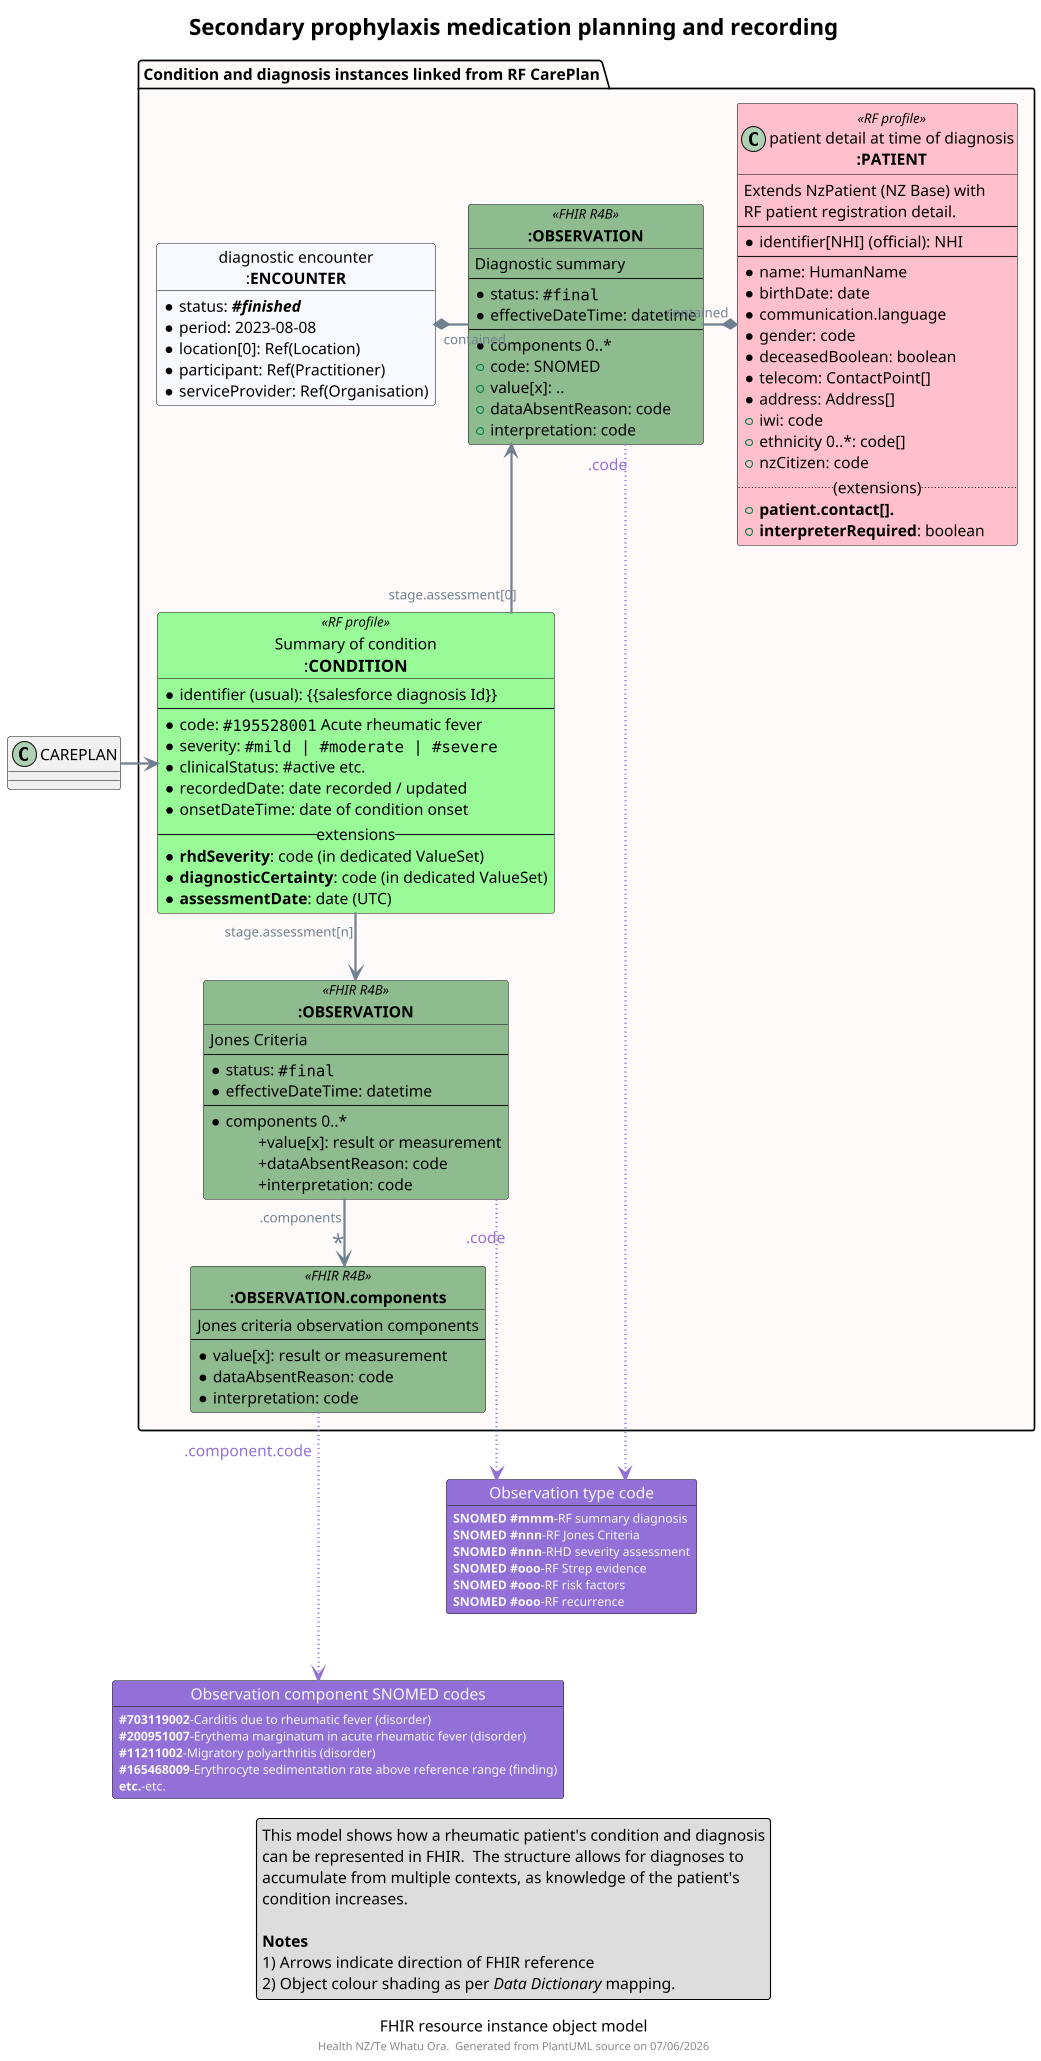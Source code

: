 @startuml obj-FHIR-data-diagnosis

top to bottom direction
skinparam dpi 200
allow_mixing
scale 500 width

skinparam ActivityDiamondBackgroundColor #RoyalBlue
skinparam ArrowColor #SlateGrey   
skinparam ArrowFontColor #RoyalBlue
skinparam ArrowFontColor #SlateGrey  
skinparam ArrowFontSize 12
skinparam ArrowMessageAlignment left
skinparam BoxPadding 10
skinparam linetype ortho
skinparam nodesep 30
skinparam ranksep 60
skinparam roundcorner 5
skinparam sequenceArrowThickness 2
skinparam TitleFontSize 20

caption FHIR resource instance object model
footer "Health NZ/Te Whatu Ora.  Generated from PlantUML source on %date('dd/MM/yyyy')"

!procedure $Coding($Alias,$System,$Code,$Display)
  object "<color:GhostWhite>$System" as $Alias #MediumPurple {
    <color:GhostWhite><size:11>**$Code**-$Display
  }
!endprocedure

!procedure $Quantity($Alias,$Quantity,$Value,$Unit)
  object "<color:GhostWhite><size:12>$Quantity</color>" as $Alias #DimGrey {
    <color:GhostWhite><size:11>**$Value** ""$Unit""
  }
!endprocedure

' ******** ******** ******** ******** ******** ******** ******** ******** 
title "Secondary prophylaxis medication planning and recording"

package "Condition and diagnosis instances linked from RF CarePlan" as Activities #Snow { 
  
  object "Summary of condition\n<size:15>:**CONDITION**" as RFCOND <<RF profile>> #PaleGreen {
    * identifier (usual): {{salesforce diagnosis Id}}
    ---
     * code: ""#195528001"" Acute rheumatic fever
     * severity: ""#mild | #moderate | #severe""
     * clinicalStatus: #active etc.
     * recordedDate: date recorded / updated 
     * onsetDateTime: date of condition onset
    -- extensions --
      * **rhdSeverity**: code (in dedicated ValueSet)
      * **diagnosticCertainty**: code (in dedicated ValueSet)
      * **assessmentDate**: date (UTC)
  }

  object "**:OBSERVATION**" as OBS1 <<FHIR R4B>> #DarkSeaGreen {
    Diagnostic summary
    ---
    * status: ""#final""
    * effectiveDateTime: datetime
    ---
    * components 0..*
    +  code: SNOMED
    +  value[x]: ..
    +  dataAbsentReason: code
    +  interpretation: code
  }
  
  class "patient detail at time of diagnosis\n**:PATIENT**" as DPATIENT <<RF profile>> #Pink {
    Extends NzPatient (NZ Base) with 
     RF patient registration detail.
    ---
    *identifier[NHI] (official): NHI
    ---
    *name: HumanName
    *birthDate: date
    *communication.language
    *gender: code
    *deceasedBoolean: boolean
    *telecom: ContactPoint[]
    *address: Address[]
    +iwi: code
    +ethnicity 0..*: code[]
    +nzCitizen: code
    .. (extensions)..
    +**patient.contact[].**
    +**interpreterRequired**: boolean
  }

  object "**:OBSERVATION**" as OBS2 <<FHIR R4B>> #DarkSeaGreen {
    Jones Criteria
    ---
    * status: ""#final""
    * effectiveDateTime: datetime
    ---
    * components 0..*
    \t+value[x]: result or measurement
    \t+dataAbsentReason: code
    \t+interpretation: code
  }

  object "**:OBSERVATION.components**" as OBS2comp <<FHIR R4B>> #DarkSeaGreen {
    Jones criteria observation components
    ---
    * value[x]: result or measurement
    * dataAbsentReason: code
    * interpretation: code
  }

  object "diagnostic encounter\n:**ENCOUNTER**" as ENCDIAG #GhostWhite {
    * status: //**#finished**//
    * period: 2023-08-08
    * location[0]: Ref(Location)
    * participant: Ref(Practitioner)
    * serviceProvider: Ref(Organisation)
  }

  'arrange activities in box
'  OBS1 -[hidden]d- OBS2

}
$Coding(ObsCode,"Observation type code","SNOMED #mmm","RF summary diagnosis")
$Coding(ObsCode,"Observation type code","SNOMED #nnn","RF Jones Criteria")
$Coding(ObsCode,"Observation type code","SNOMED #nnn","RHD severity assessment")
$Coding(ObsCode,"Observation type code","SNOMED #ooo","RF Strep evidence")
$Coding(ObsCode,"Observation type code","SNOMED #ooo","RF risk factors")
$Coding(ObsCode,"Observation type code","SNOMED #ooo","RF recurrence")

$Coding(ObsComp,"Observation component SNOMED codes","#703119002","Carditis due to rheumatic fever (disorder)")
$Coding(ObsComp,"Observation component SNOMED codes","#200951007","Erythema marginatum in acute rheumatic fever (disorder)")
$Coding(ObsComp,"Observation component SNOMED codes","#11211002","Migratory polyarthritis (disorder)")
$Coding(ObsComp,"Observation component SNOMED codes","#165468009","Erythrocyte sedimentation rate above reference range (finding) ")
$Coding(ObsComp,"Observation component SNOMED codes","etc.","etc.")

' positioning

' connectors
CAREPLAN -> RFCOND

RFCOND "stage.assessment[0]" -u-> OBS1
RFCOND "stage.assessment[n]" -d-> OBS2

OBS2 ".components" --> "<size:20>*" OBS2comp

OBS1 "contained" -r--* DPATIENT
OBS1 "contained" -l--* ENCDIAG

OBS1 "<color:MediumPurple><size:14>.code" -[#MediumPurple,dotted]--> ObsCode
OBS2 "\n<color:MediumPurple><size:14>.code" -[#MediumPurple,dotted]--> ObsCode
OBS2comp "\n<color:MediumPurple><size:14>.component.code" -[#MediumPurple,dotted]d--> ObsComp

legend bottom
  This model shows how a rheumatic patient's condition and diagnosis
  can be represented in FHIR.  The structure allows for diagnoses to
  accumulate from multiple contexts, as knowledge of the patient's
  condition increases.
  
  **Notes** 
  1) Arrows indicate direction of FHIR reference
  2) Object colour shading as per //Data Dictionary// mapping.
endlegend


@enduml